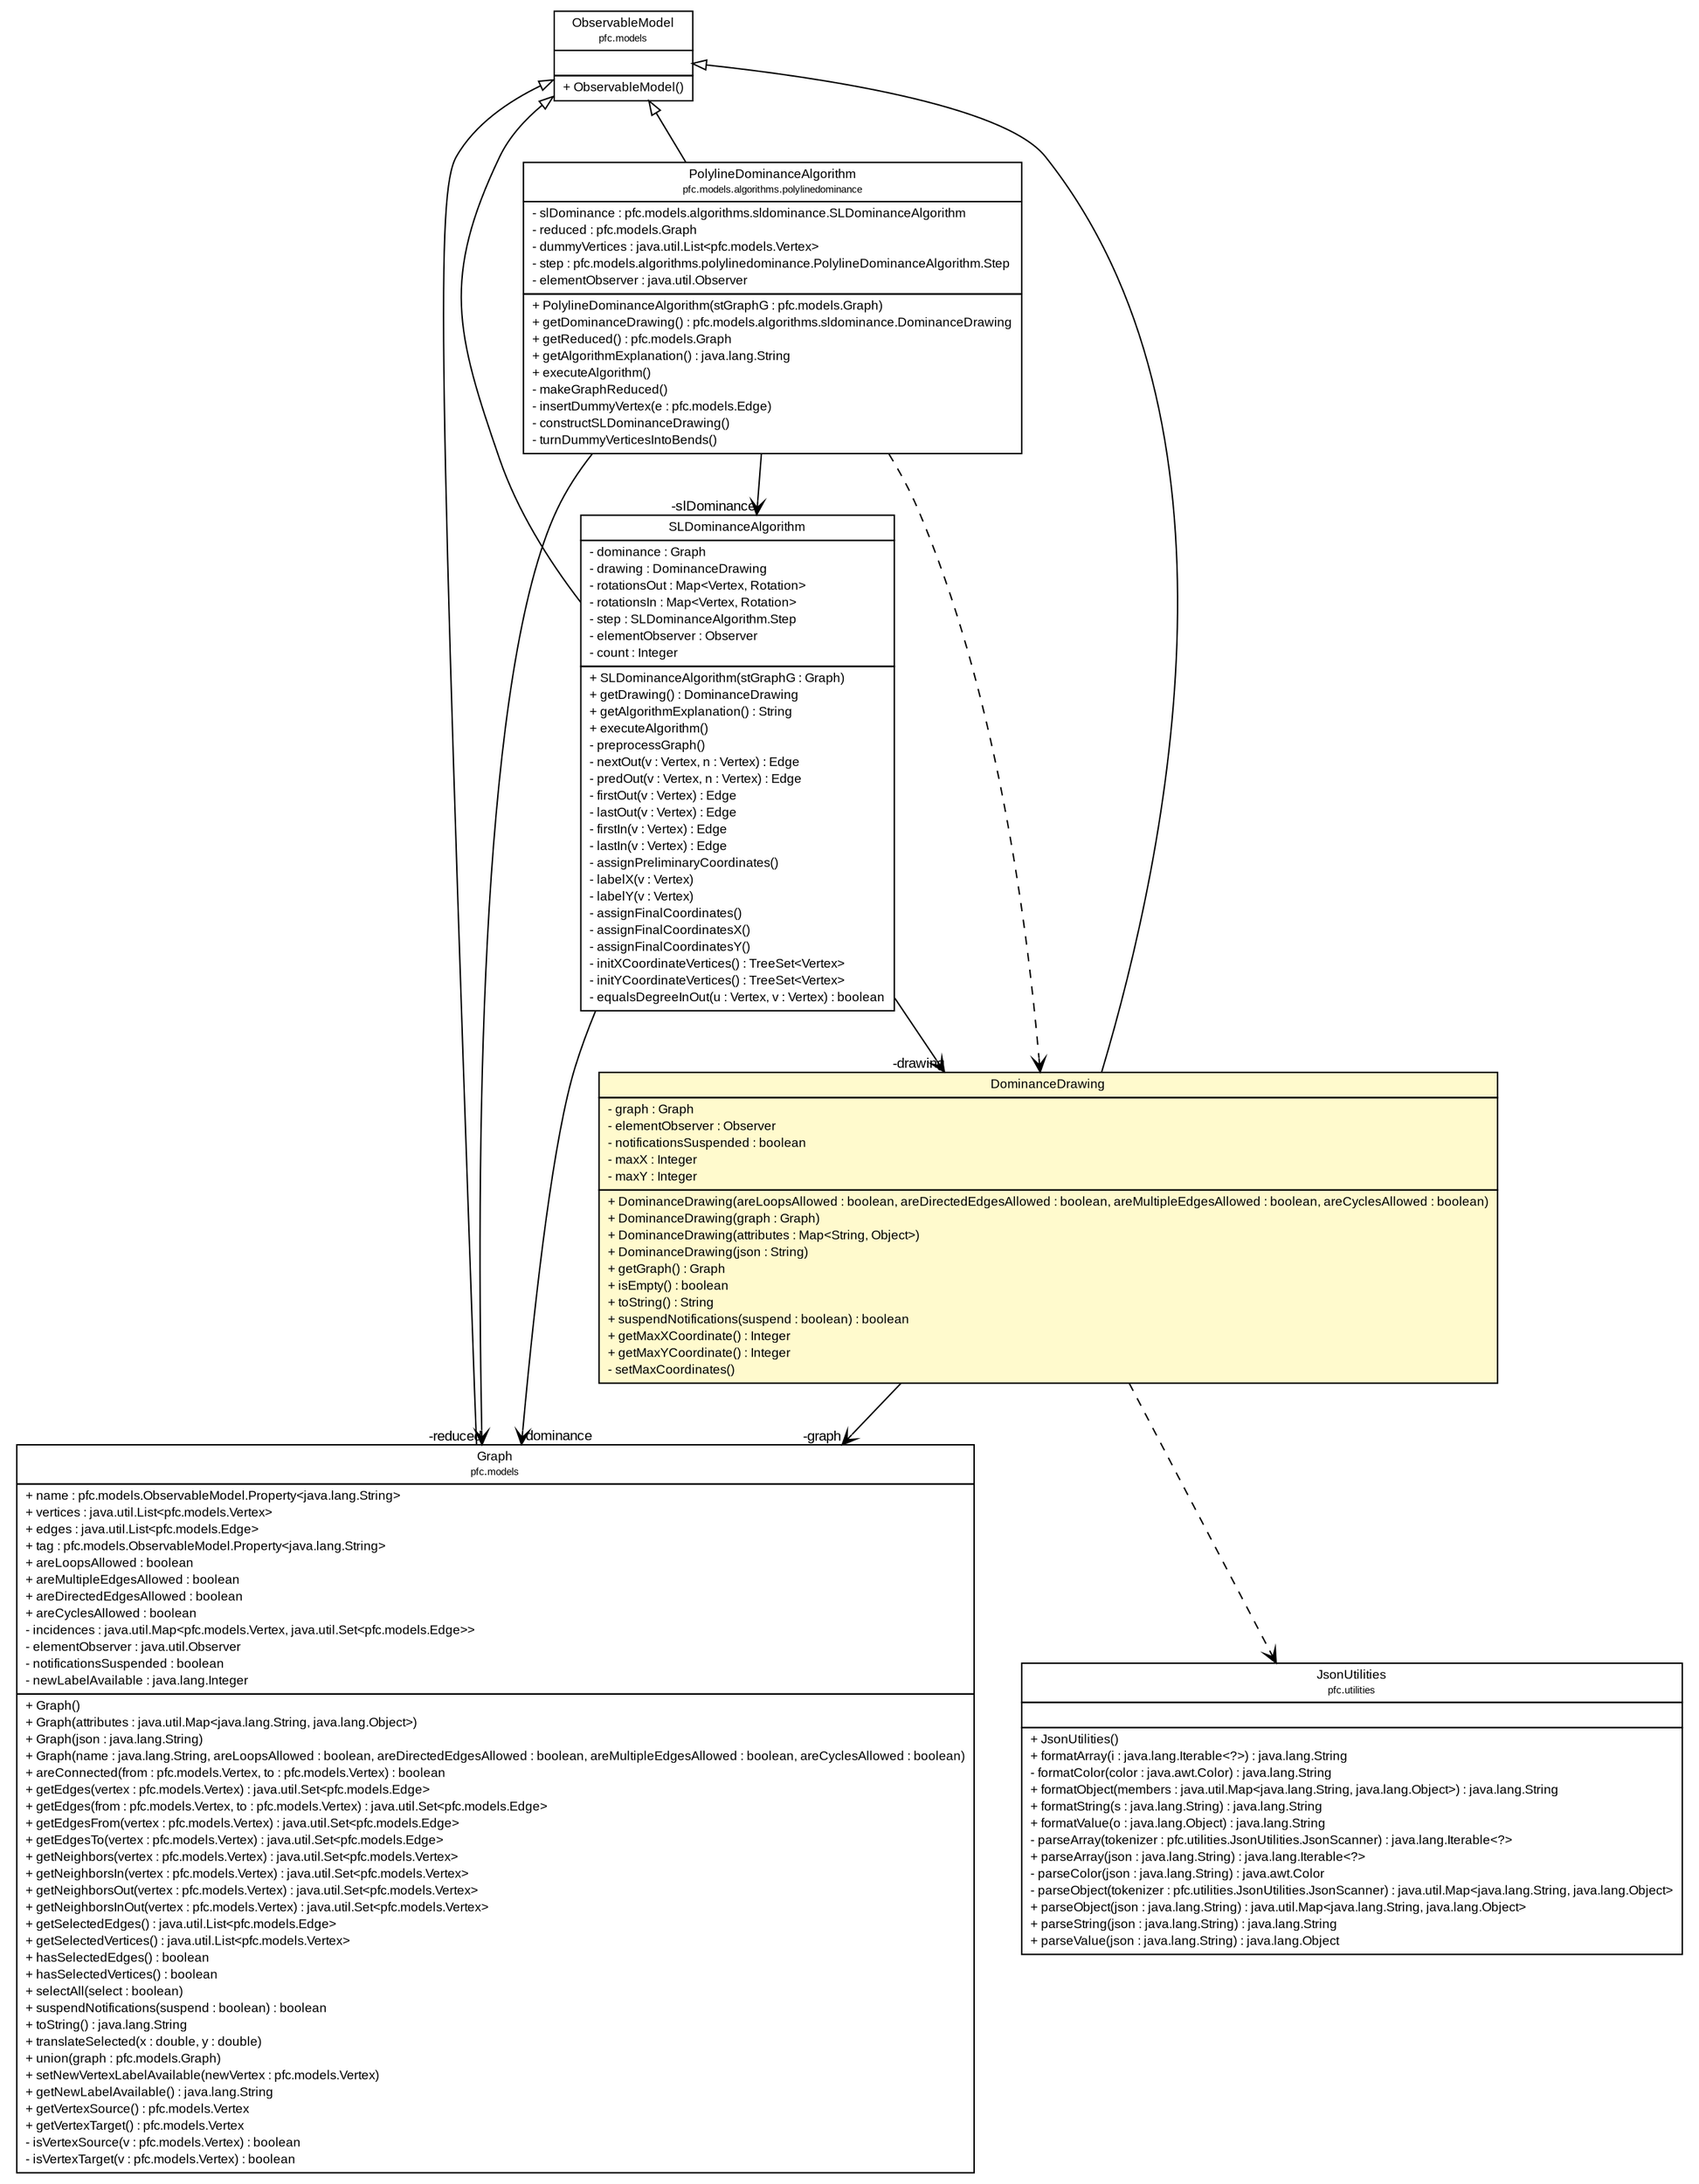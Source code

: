 #!/usr/local/bin/dot
#
# Class diagram 
# Generated by UMLGraph version R5_6 (http://www.umlgraph.org/)
#

digraph G {
	edge [fontname="arial",fontsize=10,labelfontname="arial",labelfontsize=10];
	node [fontname="arial",fontsize=10,shape=plaintext];
	nodesep=0.25;
	ranksep=0.5;
	// pfc.models.ObservableModel
	c5896 [label=<<table title="pfc.models.ObservableModel" border="0" cellborder="1" cellspacing="0" cellpadding="2" port="p" href="../../ObservableModel.html">
		<tr><td><table border="0" cellspacing="0" cellpadding="1">
<tr><td align="center" balign="center"> ObservableModel </td></tr>
<tr><td align="center" balign="center"><font point-size="7.0"> pfc.models </font></td></tr>
		</table></td></tr>
		<tr><td><table border="0" cellspacing="0" cellpadding="1">
<tr><td align="left" balign="left">  </td></tr>
		</table></td></tr>
		<tr><td><table border="0" cellspacing="0" cellpadding="1">
<tr><td align="left" balign="left"> + ObservableModel() </td></tr>
		</table></td></tr>
		</table>>, URL="../../ObservableModel.html", fontname="arial", fontcolor="black", fontsize=9.0];
	// pfc.models.Graph
	c5899 [label=<<table title="pfc.models.Graph" border="0" cellborder="1" cellspacing="0" cellpadding="2" port="p" href="../../Graph.html">
		<tr><td><table border="0" cellspacing="0" cellpadding="1">
<tr><td align="center" balign="center"> Graph </td></tr>
<tr><td align="center" balign="center"><font point-size="7.0"> pfc.models </font></td></tr>
		</table></td></tr>
		<tr><td><table border="0" cellspacing="0" cellpadding="1">
<tr><td align="left" balign="left"> + name : pfc.models.ObservableModel.Property&lt;java.lang.String&gt; </td></tr>
<tr><td align="left" balign="left"> + vertices : java.util.List&lt;pfc.models.Vertex&gt; </td></tr>
<tr><td align="left" balign="left"> + edges : java.util.List&lt;pfc.models.Edge&gt; </td></tr>
<tr><td align="left" balign="left"> + tag : pfc.models.ObservableModel.Property&lt;java.lang.String&gt; </td></tr>
<tr><td align="left" balign="left"> + areLoopsAllowed : boolean </td></tr>
<tr><td align="left" balign="left"> + areMultipleEdgesAllowed : boolean </td></tr>
<tr><td align="left" balign="left"> + areDirectedEdgesAllowed : boolean </td></tr>
<tr><td align="left" balign="left"> + areCyclesAllowed : boolean </td></tr>
<tr><td align="left" balign="left"> - incidences : java.util.Map&lt;pfc.models.Vertex, java.util.Set&lt;pfc.models.Edge&gt;&gt; </td></tr>
<tr><td align="left" balign="left"> - elementObserver : java.util.Observer </td></tr>
<tr><td align="left" balign="left"> - notificationsSuspended : boolean </td></tr>
<tr><td align="left" balign="left"> - newLabelAvailable : java.lang.Integer </td></tr>
		</table></td></tr>
		<tr><td><table border="0" cellspacing="0" cellpadding="1">
<tr><td align="left" balign="left"> + Graph() </td></tr>
<tr><td align="left" balign="left"> + Graph(attributes : java.util.Map&lt;java.lang.String, java.lang.Object&gt;) </td></tr>
<tr><td align="left" balign="left"> + Graph(json : java.lang.String) </td></tr>
<tr><td align="left" balign="left"> + Graph(name : java.lang.String, areLoopsAllowed : boolean, areDirectedEdgesAllowed : boolean, areMultipleEdgesAllowed : boolean, areCyclesAllowed : boolean) </td></tr>
<tr><td align="left" balign="left"> + areConnected(from : pfc.models.Vertex, to : pfc.models.Vertex) : boolean </td></tr>
<tr><td align="left" balign="left"> + getEdges(vertex : pfc.models.Vertex) : java.util.Set&lt;pfc.models.Edge&gt; </td></tr>
<tr><td align="left" balign="left"> + getEdges(from : pfc.models.Vertex, to : pfc.models.Vertex) : java.util.Set&lt;pfc.models.Edge&gt; </td></tr>
<tr><td align="left" balign="left"> + getEdgesFrom(vertex : pfc.models.Vertex) : java.util.Set&lt;pfc.models.Edge&gt; </td></tr>
<tr><td align="left" balign="left"> + getEdgesTo(vertex : pfc.models.Vertex) : java.util.Set&lt;pfc.models.Edge&gt; </td></tr>
<tr><td align="left" balign="left"> + getNeighbors(vertex : pfc.models.Vertex) : java.util.Set&lt;pfc.models.Vertex&gt; </td></tr>
<tr><td align="left" balign="left"> + getNeighborsIn(vertex : pfc.models.Vertex) : java.util.Set&lt;pfc.models.Vertex&gt; </td></tr>
<tr><td align="left" balign="left"> + getNeighborsOut(vertex : pfc.models.Vertex) : java.util.Set&lt;pfc.models.Vertex&gt; </td></tr>
<tr><td align="left" balign="left"> + getNeighborsInOut(vertex : pfc.models.Vertex) : java.util.Set&lt;pfc.models.Vertex&gt; </td></tr>
<tr><td align="left" balign="left"> + getSelectedEdges() : java.util.List&lt;pfc.models.Edge&gt; </td></tr>
<tr><td align="left" balign="left"> + getSelectedVertices() : java.util.List&lt;pfc.models.Vertex&gt; </td></tr>
<tr><td align="left" balign="left"> + hasSelectedEdges() : boolean </td></tr>
<tr><td align="left" balign="left"> + hasSelectedVertices() : boolean </td></tr>
<tr><td align="left" balign="left"> + selectAll(select : boolean) </td></tr>
<tr><td align="left" balign="left"> + suspendNotifications(suspend : boolean) : boolean </td></tr>
<tr><td align="left" balign="left"> + toString() : java.lang.String </td></tr>
<tr><td align="left" balign="left"> + translateSelected(x : double, y : double) </td></tr>
<tr><td align="left" balign="left"> + union(graph : pfc.models.Graph) </td></tr>
<tr><td align="left" balign="left"> + setNewVertexLabelAvailable(newVertex : pfc.models.Vertex) </td></tr>
<tr><td align="left" balign="left"> + getNewLabelAvailable() : java.lang.String </td></tr>
<tr><td align="left" balign="left"> + getVertexSource() : pfc.models.Vertex </td></tr>
<tr><td align="left" balign="left"> + getVertexTarget() : pfc.models.Vertex </td></tr>
<tr><td align="left" balign="left"> - isVertexSource(v : pfc.models.Vertex) : boolean </td></tr>
<tr><td align="left" balign="left"> - isVertexTarget(v : pfc.models.Vertex) : boolean </td></tr>
		</table></td></tr>
		</table>>, URL="../../Graph.html", fontname="arial", fontcolor="black", fontsize=9.0];
	// pfc.models.algorithms.polylinedominance.PolylineDominanceAlgorithm
	c5918 [label=<<table title="pfc.models.algorithms.polylinedominance.PolylineDominanceAlgorithm" border="0" cellborder="1" cellspacing="0" cellpadding="2" port="p" href="../polylinedominance/PolylineDominanceAlgorithm.html">
		<tr><td><table border="0" cellspacing="0" cellpadding="1">
<tr><td align="center" balign="center"> PolylineDominanceAlgorithm </td></tr>
<tr><td align="center" balign="center"><font point-size="7.0"> pfc.models.algorithms.polylinedominance </font></td></tr>
		</table></td></tr>
		<tr><td><table border="0" cellspacing="0" cellpadding="1">
<tr><td align="left" balign="left"> - slDominance : pfc.models.algorithms.sldominance.SLDominanceAlgorithm </td></tr>
<tr><td align="left" balign="left"> - reduced : pfc.models.Graph </td></tr>
<tr><td align="left" balign="left"> - dummyVertices : java.util.List&lt;pfc.models.Vertex&gt; </td></tr>
<tr><td align="left" balign="left"> - step : pfc.models.algorithms.polylinedominance.PolylineDominanceAlgorithm.Step </td></tr>
<tr><td align="left" balign="left"> - elementObserver : java.util.Observer </td></tr>
		</table></td></tr>
		<tr><td><table border="0" cellspacing="0" cellpadding="1">
<tr><td align="left" balign="left"> + PolylineDominanceAlgorithm(stGraphG : pfc.models.Graph) </td></tr>
<tr><td align="left" balign="left"> + getDominanceDrawing() : pfc.models.algorithms.sldominance.DominanceDrawing </td></tr>
<tr><td align="left" balign="left"> + getReduced() : pfc.models.Graph </td></tr>
<tr><td align="left" balign="left"> + getAlgorithmExplanation() : java.lang.String </td></tr>
<tr><td align="left" balign="left"> + executeAlgorithm() </td></tr>
<tr><td align="left" balign="left"> - makeGraphReduced() </td></tr>
<tr><td align="left" balign="left"> - insertDummyVertex(e : pfc.models.Edge) </td></tr>
<tr><td align="left" balign="left"> - constructSLDominanceDrawing() </td></tr>
<tr><td align="left" balign="left"> - turnDummyVerticesIntoBends() </td></tr>
		</table></td></tr>
		</table>>, URL="../polylinedominance/PolylineDominanceAlgorithm.html", fontname="arial", fontcolor="black", fontsize=9.0];
	// pfc.models.algorithms.sldominance.SLDominanceAlgorithm
	c5921 [label=<<table title="pfc.models.algorithms.sldominance.SLDominanceAlgorithm" border="0" cellborder="1" cellspacing="0" cellpadding="2" port="p" href="./SLDominanceAlgorithm.html">
		<tr><td><table border="0" cellspacing="0" cellpadding="1">
<tr><td align="center" balign="center"> SLDominanceAlgorithm </td></tr>
		</table></td></tr>
		<tr><td><table border="0" cellspacing="0" cellpadding="1">
<tr><td align="left" balign="left"> - dominance : Graph </td></tr>
<tr><td align="left" balign="left"> - drawing : DominanceDrawing </td></tr>
<tr><td align="left" balign="left"> - rotationsOut : Map&lt;Vertex, Rotation&gt; </td></tr>
<tr><td align="left" balign="left"> - rotationsIn : Map&lt;Vertex, Rotation&gt; </td></tr>
<tr><td align="left" balign="left"> - step : SLDominanceAlgorithm.Step </td></tr>
<tr><td align="left" balign="left"> - elementObserver : Observer </td></tr>
<tr><td align="left" balign="left"> - count : Integer </td></tr>
		</table></td></tr>
		<tr><td><table border="0" cellspacing="0" cellpadding="1">
<tr><td align="left" balign="left"> + SLDominanceAlgorithm(stGraphG : Graph) </td></tr>
<tr><td align="left" balign="left"> + getDrawing() : DominanceDrawing </td></tr>
<tr><td align="left" balign="left"> + getAlgorithmExplanation() : String </td></tr>
<tr><td align="left" balign="left"> + executeAlgorithm() </td></tr>
<tr><td align="left" balign="left"> - preprocessGraph() </td></tr>
<tr><td align="left" balign="left"> - nextOut(v : Vertex, n : Vertex) : Edge </td></tr>
<tr><td align="left" balign="left"> - predOut(v : Vertex, n : Vertex) : Edge </td></tr>
<tr><td align="left" balign="left"> - firstOut(v : Vertex) : Edge </td></tr>
<tr><td align="left" balign="left"> - lastOut(v : Vertex) : Edge </td></tr>
<tr><td align="left" balign="left"> - firstIn(v : Vertex) : Edge </td></tr>
<tr><td align="left" balign="left"> - lastIn(v : Vertex) : Edge </td></tr>
<tr><td align="left" balign="left"> - assignPreliminaryCoordinates() </td></tr>
<tr><td align="left" balign="left"> - labelX(v : Vertex) </td></tr>
<tr><td align="left" balign="left"> - labelY(v : Vertex) </td></tr>
<tr><td align="left" balign="left"> - assignFinalCoordinates() </td></tr>
<tr><td align="left" balign="left"> - assignFinalCoordinatesX() </td></tr>
<tr><td align="left" balign="left"> - assignFinalCoordinatesY() </td></tr>
<tr><td align="left" balign="left"> - initXCoordinateVertices() : TreeSet&lt;Vertex&gt; </td></tr>
<tr><td align="left" balign="left"> - initYCoordinateVertices() : TreeSet&lt;Vertex&gt; </td></tr>
<tr><td align="left" balign="left"> - equalsDegreeInOut(u : Vertex, v : Vertex) : boolean </td></tr>
		</table></td></tr>
		</table>>, URL="./SLDominanceAlgorithm.html", fontname="arial", fontcolor="black", fontsize=9.0];
	// pfc.models.algorithms.sldominance.DominanceDrawing
	c5923 [label=<<table title="pfc.models.algorithms.sldominance.DominanceDrawing" border="0" cellborder="1" cellspacing="0" cellpadding="2" port="p" bgcolor="lemonChiffon" href="./DominanceDrawing.html">
		<tr><td><table border="0" cellspacing="0" cellpadding="1">
<tr><td align="center" balign="center"> DominanceDrawing </td></tr>
		</table></td></tr>
		<tr><td><table border="0" cellspacing="0" cellpadding="1">
<tr><td align="left" balign="left"> - graph : Graph </td></tr>
<tr><td align="left" balign="left"> - elementObserver : Observer </td></tr>
<tr><td align="left" balign="left"> - notificationsSuspended : boolean </td></tr>
<tr><td align="left" balign="left"> - maxX : Integer </td></tr>
<tr><td align="left" balign="left"> - maxY : Integer </td></tr>
		</table></td></tr>
		<tr><td><table border="0" cellspacing="0" cellpadding="1">
<tr><td align="left" balign="left"> + DominanceDrawing(areLoopsAllowed : boolean, areDirectedEdgesAllowed : boolean, areMultipleEdgesAllowed : boolean, areCyclesAllowed : boolean) </td></tr>
<tr><td align="left" balign="left"> + DominanceDrawing(graph : Graph) </td></tr>
<tr><td align="left" balign="left"> + DominanceDrawing(attributes : Map&lt;String, Object&gt;) </td></tr>
<tr><td align="left" balign="left"> + DominanceDrawing(json : String) </td></tr>
<tr><td align="left" balign="left"> + getGraph() : Graph </td></tr>
<tr><td align="left" balign="left"> + isEmpty() : boolean </td></tr>
<tr><td align="left" balign="left"> + toString() : String </td></tr>
<tr><td align="left" balign="left"> + suspendNotifications(suspend : boolean) : boolean </td></tr>
<tr><td align="left" balign="left"> + getMaxXCoordinate() : Integer </td></tr>
<tr><td align="left" balign="left"> + getMaxYCoordinate() : Integer </td></tr>
<tr><td align="left" balign="left"> - setMaxCoordinates() </td></tr>
		</table></td></tr>
		</table>>, URL="./DominanceDrawing.html", fontname="arial", fontcolor="black", fontsize=9.0];
	// pfc.utilities.JsonUtilities
	c5944 [label=<<table title="pfc.utilities.JsonUtilities" border="0" cellborder="1" cellspacing="0" cellpadding="2" port="p" href="../../../utilities/JsonUtilities.html">
		<tr><td><table border="0" cellspacing="0" cellpadding="1">
<tr><td align="center" balign="center"> JsonUtilities </td></tr>
<tr><td align="center" balign="center"><font point-size="7.0"> pfc.utilities </font></td></tr>
		</table></td></tr>
		<tr><td><table border="0" cellspacing="0" cellpadding="1">
<tr><td align="left" balign="left">  </td></tr>
		</table></td></tr>
		<tr><td><table border="0" cellspacing="0" cellpadding="1">
<tr><td align="left" balign="left"> + JsonUtilities() </td></tr>
<tr><td align="left" balign="left"> + formatArray(i : java.lang.Iterable&lt;?&gt;) : java.lang.String </td></tr>
<tr><td align="left" balign="left"> - formatColor(color : java.awt.Color) : java.lang.String </td></tr>
<tr><td align="left" balign="left"> + formatObject(members : java.util.Map&lt;java.lang.String, java.lang.Object&gt;) : java.lang.String </td></tr>
<tr><td align="left" balign="left"> + formatString(s : java.lang.String) : java.lang.String </td></tr>
<tr><td align="left" balign="left"> + formatValue(o : java.lang.Object) : java.lang.String </td></tr>
<tr><td align="left" balign="left"> - parseArray(tokenizer : pfc.utilities.JsonUtilities.JsonScanner) : java.lang.Iterable&lt;?&gt; </td></tr>
<tr><td align="left" balign="left"> + parseArray(json : java.lang.String) : java.lang.Iterable&lt;?&gt; </td></tr>
<tr><td align="left" balign="left"> - parseColor(json : java.lang.String) : java.awt.Color </td></tr>
<tr><td align="left" balign="left"> - parseObject(tokenizer : pfc.utilities.JsonUtilities.JsonScanner) : java.util.Map&lt;java.lang.String, java.lang.Object&gt; </td></tr>
<tr><td align="left" balign="left"> + parseObject(json : java.lang.String) : java.util.Map&lt;java.lang.String, java.lang.Object&gt; </td></tr>
<tr><td align="left" balign="left"> + parseString(json : java.lang.String) : java.lang.String </td></tr>
<tr><td align="left" balign="left"> + parseValue(json : java.lang.String) : java.lang.Object </td></tr>
		</table></td></tr>
		</table>>, URL="../../../utilities/JsonUtilities.html", fontname="arial", fontcolor="black", fontsize=9.0];
	//pfc.models.Graph extends pfc.models.ObservableModel
	c5896:p -> c5899:p [dir=back,arrowtail=empty];
	//pfc.models.algorithms.polylinedominance.PolylineDominanceAlgorithm extends pfc.models.ObservableModel
	c5896:p -> c5918:p [dir=back,arrowtail=empty];
	// pfc.models.algorithms.polylinedominance.PolylineDominanceAlgorithm NAVASSOC pfc.models.algorithms.sldominance.SLDominanceAlgorithm
	c5918:p -> c5921:p [taillabel="", label="", headlabel="-slDominance", fontname="arial", fontcolor="black", fontsize=10.0, color="black", arrowhead=open];
	// pfc.models.algorithms.polylinedominance.PolylineDominanceAlgorithm NAVASSOC pfc.models.Graph
	c5918:p -> c5899:p [taillabel="", label="", headlabel="-reduced", fontname="arial", fontcolor="black", fontsize=10.0, color="black", arrowhead=open];
	// pfc.models.algorithms.polylinedominance.PolylineDominanceAlgorithm DEPEND pfc.models.algorithms.sldominance.DominanceDrawing
	c5918:p -> c5923:p [taillabel="", label="", headlabel="", fontname="arial", fontcolor="black", fontsize=10.0, color="black", arrowhead=open, style=dashed];
	//pfc.models.algorithms.sldominance.SLDominanceAlgorithm extends pfc.models.ObservableModel
	c5896:p -> c5921:p [dir=back,arrowtail=empty];
	// pfc.models.algorithms.sldominance.SLDominanceAlgorithm NAVASSOC pfc.models.Graph
	c5921:p -> c5899:p [taillabel="", label="", headlabel="-dominance", fontname="arial", fontcolor="black", fontsize=10.0, color="black", arrowhead=open];
	// pfc.models.algorithms.sldominance.SLDominanceAlgorithm NAVASSOC pfc.models.algorithms.sldominance.DominanceDrawing
	c5921:p -> c5923:p [taillabel="", label="", headlabel="-drawing", fontname="arial", fontcolor="black", fontsize=10.0, color="black", arrowhead=open];
	//pfc.models.algorithms.sldominance.DominanceDrawing extends pfc.models.ObservableModel
	c5896:p -> c5923:p [dir=back,arrowtail=empty];
	// pfc.models.algorithms.sldominance.DominanceDrawing NAVASSOC pfc.models.Graph
	c5923:p -> c5899:p [taillabel="", label="", headlabel="-graph", fontname="arial", fontcolor="black", fontsize=10.0, color="black", arrowhead=open];
	// pfc.models.algorithms.sldominance.DominanceDrawing DEPEND pfc.utilities.JsonUtilities
	c5923:p -> c5944:p [taillabel="", label="", headlabel="", fontname="arial", fontcolor="black", fontsize=10.0, color="black", arrowhead=open, style=dashed];
}

